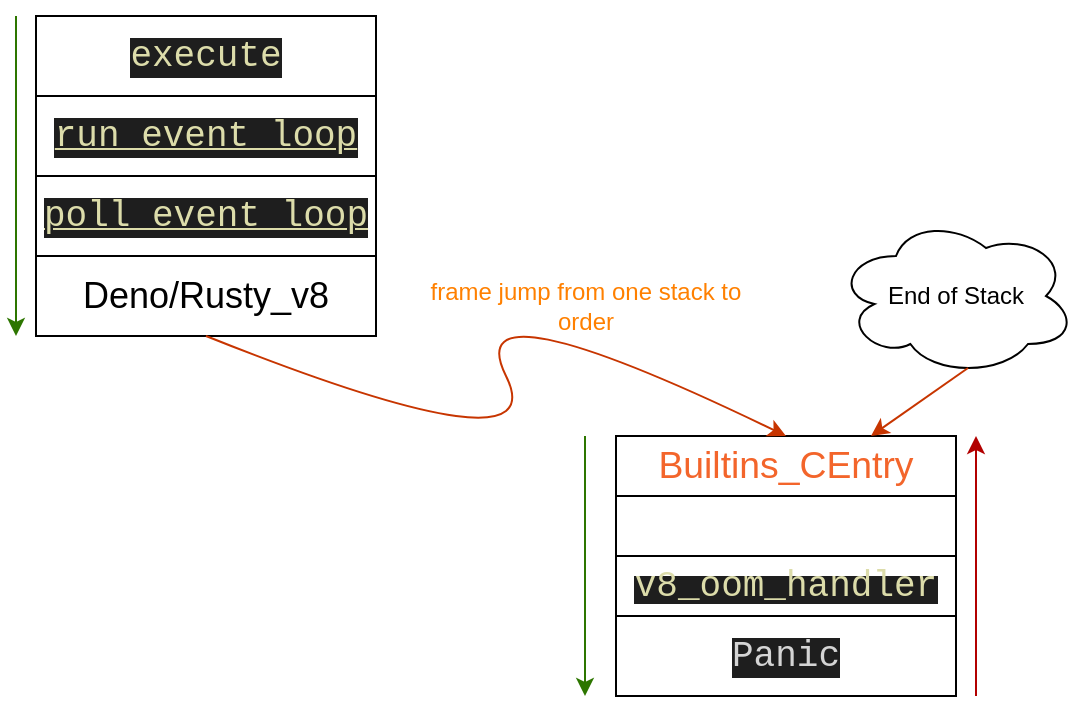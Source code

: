 <mxfile>
    <diagram id="SP0rofDi-G6XCf0GMmen" name="Page-1">
        <mxGraphModel dx="521" dy="455" grid="1" gridSize="10" guides="1" tooltips="1" connect="1" arrows="1" fold="1" page="1" pageScale="1" pageWidth="850" pageHeight="1100" math="0" shadow="0">
            <root>
                <mxCell id="0"/>
                <mxCell id="1" parent="0"/>
                <mxCell id="9" value="" style="group" vertex="1" connectable="0" parent="1">
                    <mxGeometry x="40" y="20" width="170" height="160" as="geometry"/>
                </mxCell>
                <mxCell id="2" value="&lt;div style=&quot;color: rgb(212, 212, 212); background-color: rgb(30, 30, 30); font-family: Menlo, Monaco, &amp;quot;Courier New&amp;quot;, monospace; line-height: 18px;&quot;&gt;&lt;span style=&quot;color: rgb(220, 220, 170); text-decoration-line: underline;&quot;&gt;&lt;font style=&quot;font-size: 18px;&quot;&gt;run_event_loop&lt;/font&gt;&lt;/span&gt;&lt;/div&gt;" style="rounded=0;whiteSpace=wrap;html=1;" vertex="1" parent="9">
                    <mxGeometry y="40" width="170" height="40" as="geometry"/>
                </mxCell>
                <mxCell id="3" value="&lt;div style=&quot;color: rgb(212, 212, 212); background-color: rgb(30, 30, 30); font-family: Menlo, Monaco, &amp;quot;Courier New&amp;quot;, monospace; line-height: 18px;&quot;&gt;&lt;span style=&quot;color: rgb(220, 220, 170); text-decoration-line: underline;&quot;&gt;&lt;font style=&quot;font-size: 18px;&quot;&gt;poll_event_loop&lt;/font&gt;&lt;/span&gt;&lt;/div&gt;" style="rounded=0;whiteSpace=wrap;html=1;" vertex="1" parent="9">
                    <mxGeometry y="80" width="170" height="40" as="geometry"/>
                </mxCell>
                <mxCell id="4" value="&lt;div style=&quot;color: rgb(212, 212, 212); background-color: rgb(30, 30, 30); font-family: Menlo, Monaco, &amp;quot;Courier New&amp;quot;, monospace; line-height: 18px;&quot;&gt;&lt;span style=&quot;color: #dcdcaa;&quot;&gt;&lt;font style=&quot;font-size: 18px;&quot;&gt;execute&lt;/font&gt;&lt;/span&gt;&lt;/div&gt;" style="rounded=0;whiteSpace=wrap;html=1;" vertex="1" parent="9">
                    <mxGeometry width="170" height="40" as="geometry"/>
                </mxCell>
                <mxCell id="5" value="&lt;font style=&quot;font-size: 18px;&quot;&gt;Deno/Rusty_v8&lt;/font&gt;" style="rounded=0;whiteSpace=wrap;html=1;" vertex="1" parent="9">
                    <mxGeometry y="120" width="170" height="40" as="geometry"/>
                </mxCell>
                <mxCell id="11" value="" style="group" vertex="1" connectable="0" parent="1">
                    <mxGeometry x="330" y="230" width="170" height="130" as="geometry"/>
                </mxCell>
                <mxCell id="6" value="&lt;span style=&quot;color: rgb(220, 220, 170); font-family: Menlo, Monaco, &amp;quot;Courier New&amp;quot;, monospace; background-color: rgb(30, 30, 30);&quot;&gt;&lt;font style=&quot;font-size: 18px;&quot;&gt;v8_oom_handler&lt;/font&gt;&lt;/span&gt;" style="rounded=0;whiteSpace=wrap;html=1;" vertex="1" parent="11">
                    <mxGeometry y="60" width="170" height="30" as="geometry"/>
                </mxCell>
                <mxCell id="7" value="" style="rounded=0;whiteSpace=wrap;html=1;" vertex="1" parent="11">
                    <mxGeometry y="30" width="170" height="30" as="geometry"/>
                </mxCell>
                <mxCell id="8" value="&lt;span id=&quot;docs-internal-guid-642e1a2f-7fff-21be-14e1-9818e93a4c41&quot; style=&quot;font-size: 14pt; font-family: Arial; color: rgb(243, 101, 43); background-color: transparent; font-variant-numeric: normal; font-variant-east-asian: normal; vertical-align: baseline;&quot;&gt;Builtins_CEntry&lt;br&gt;&lt;/span&gt;" style="rounded=0;whiteSpace=wrap;html=1;" vertex="1" parent="11">
                    <mxGeometry width="170" height="30" as="geometry"/>
                </mxCell>
                <mxCell id="10" value="&lt;div style=&quot;color: rgb(212, 212, 212); background-color: rgb(30, 30, 30); font-family: Menlo, Monaco, &amp;quot;Courier New&amp;quot;, monospace; line-height: 18px;&quot;&gt;&lt;font style=&quot;font-size: 18px;&quot;&gt;Panic&lt;/font&gt;&lt;/div&gt;" style="rounded=0;whiteSpace=wrap;html=1;" vertex="1" parent="11">
                    <mxGeometry y="90" width="170" height="40" as="geometry"/>
                </mxCell>
                <mxCell id="14" value="" style="curved=1;endArrow=classic;html=1;entryX=0.5;entryY=0;entryDx=0;entryDy=0;exitX=0.5;exitY=1;exitDx=0;exitDy=0;fillColor=#fa6800;strokeColor=#C73500;" edge="1" parent="1" source="5" target="8">
                    <mxGeometry width="50" height="50" relative="1" as="geometry">
                        <mxPoint x="250" y="250" as="sourcePoint"/>
                        <mxPoint x="300" y="200" as="targetPoint"/>
                        <Array as="points">
                            <mxPoint x="300" y="250"/>
                            <mxPoint x="250" y="150"/>
                        </Array>
                    </mxGeometry>
                </mxCell>
                <mxCell id="15" value="&lt;font color=&quot;#ff8000&quot;&gt;frame jump from one stack to order&lt;/font&gt;" style="text;html=1;strokeColor=none;fillColor=none;align=center;verticalAlign=middle;whiteSpace=wrap;rounded=0;" vertex="1" parent="1">
                    <mxGeometry x="230" y="150" width="170" height="30" as="geometry"/>
                </mxCell>
                <mxCell id="18" value="" style="endArrow=classic;html=1;fillColor=#60a917;strokeColor=#2D7600;" edge="1" parent="1">
                    <mxGeometry width="50" height="50" relative="1" as="geometry">
                        <mxPoint x="30" y="20" as="sourcePoint"/>
                        <mxPoint x="30" y="180" as="targetPoint"/>
                    </mxGeometry>
                </mxCell>
                <mxCell id="19" value="" style="endArrow=classic;html=1;fillColor=#60a917;strokeColor=#2D7600;" edge="1" parent="1">
                    <mxGeometry width="50" height="50" relative="1" as="geometry">
                        <mxPoint x="314.5" y="230" as="sourcePoint"/>
                        <mxPoint x="314.5" y="360" as="targetPoint"/>
                        <Array as="points"/>
                    </mxGeometry>
                </mxCell>
                <mxCell id="21" value="" style="endArrow=classic;html=1;fillColor=#e51400;strokeColor=#B20000;" edge="1" parent="1">
                    <mxGeometry width="50" height="50" relative="1" as="geometry">
                        <mxPoint x="510" y="360" as="sourcePoint"/>
                        <mxPoint x="510" y="230" as="targetPoint"/>
                    </mxGeometry>
                </mxCell>
                <mxCell id="24" value="End of Stack" style="ellipse;shape=cloud;whiteSpace=wrap;html=1;" vertex="1" parent="1">
                    <mxGeometry x="440" y="120" width="120" height="80" as="geometry"/>
                </mxCell>
                <mxCell id="25" value="" style="endArrow=classic;html=1;exitX=0.55;exitY=0.95;exitDx=0;exitDy=0;exitPerimeter=0;entryX=0.75;entryY=0;entryDx=0;entryDy=0;fillColor=#fa6800;strokeColor=#C73500;" edge="1" parent="1" source="24" target="8">
                    <mxGeometry width="50" height="50" relative="1" as="geometry">
                        <mxPoint x="440" y="130" as="sourcePoint"/>
                        <mxPoint x="490" y="80" as="targetPoint"/>
                    </mxGeometry>
                </mxCell>
            </root>
        </mxGraphModel>
    </diagram>
</mxfile>